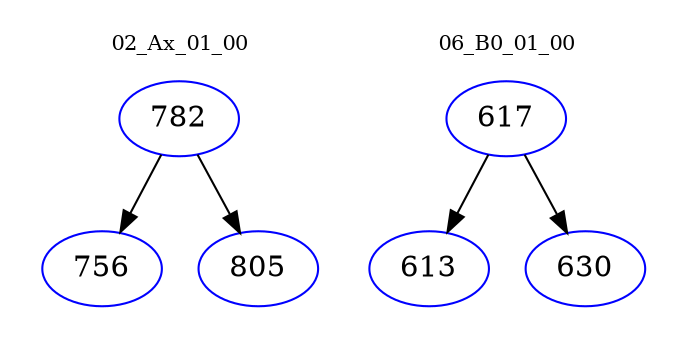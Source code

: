 digraph{
subgraph cluster_0 {
color = white
label = "02_Ax_01_00";
fontsize=10;
T0_782 [label="782", color="blue"]
T0_782 -> T0_756 [color="black"]
T0_756 [label="756", color="blue"]
T0_782 -> T0_805 [color="black"]
T0_805 [label="805", color="blue"]
}
subgraph cluster_1 {
color = white
label = "06_B0_01_00";
fontsize=10;
T1_617 [label="617", color="blue"]
T1_617 -> T1_613 [color="black"]
T1_613 [label="613", color="blue"]
T1_617 -> T1_630 [color="black"]
T1_630 [label="630", color="blue"]
}
}
